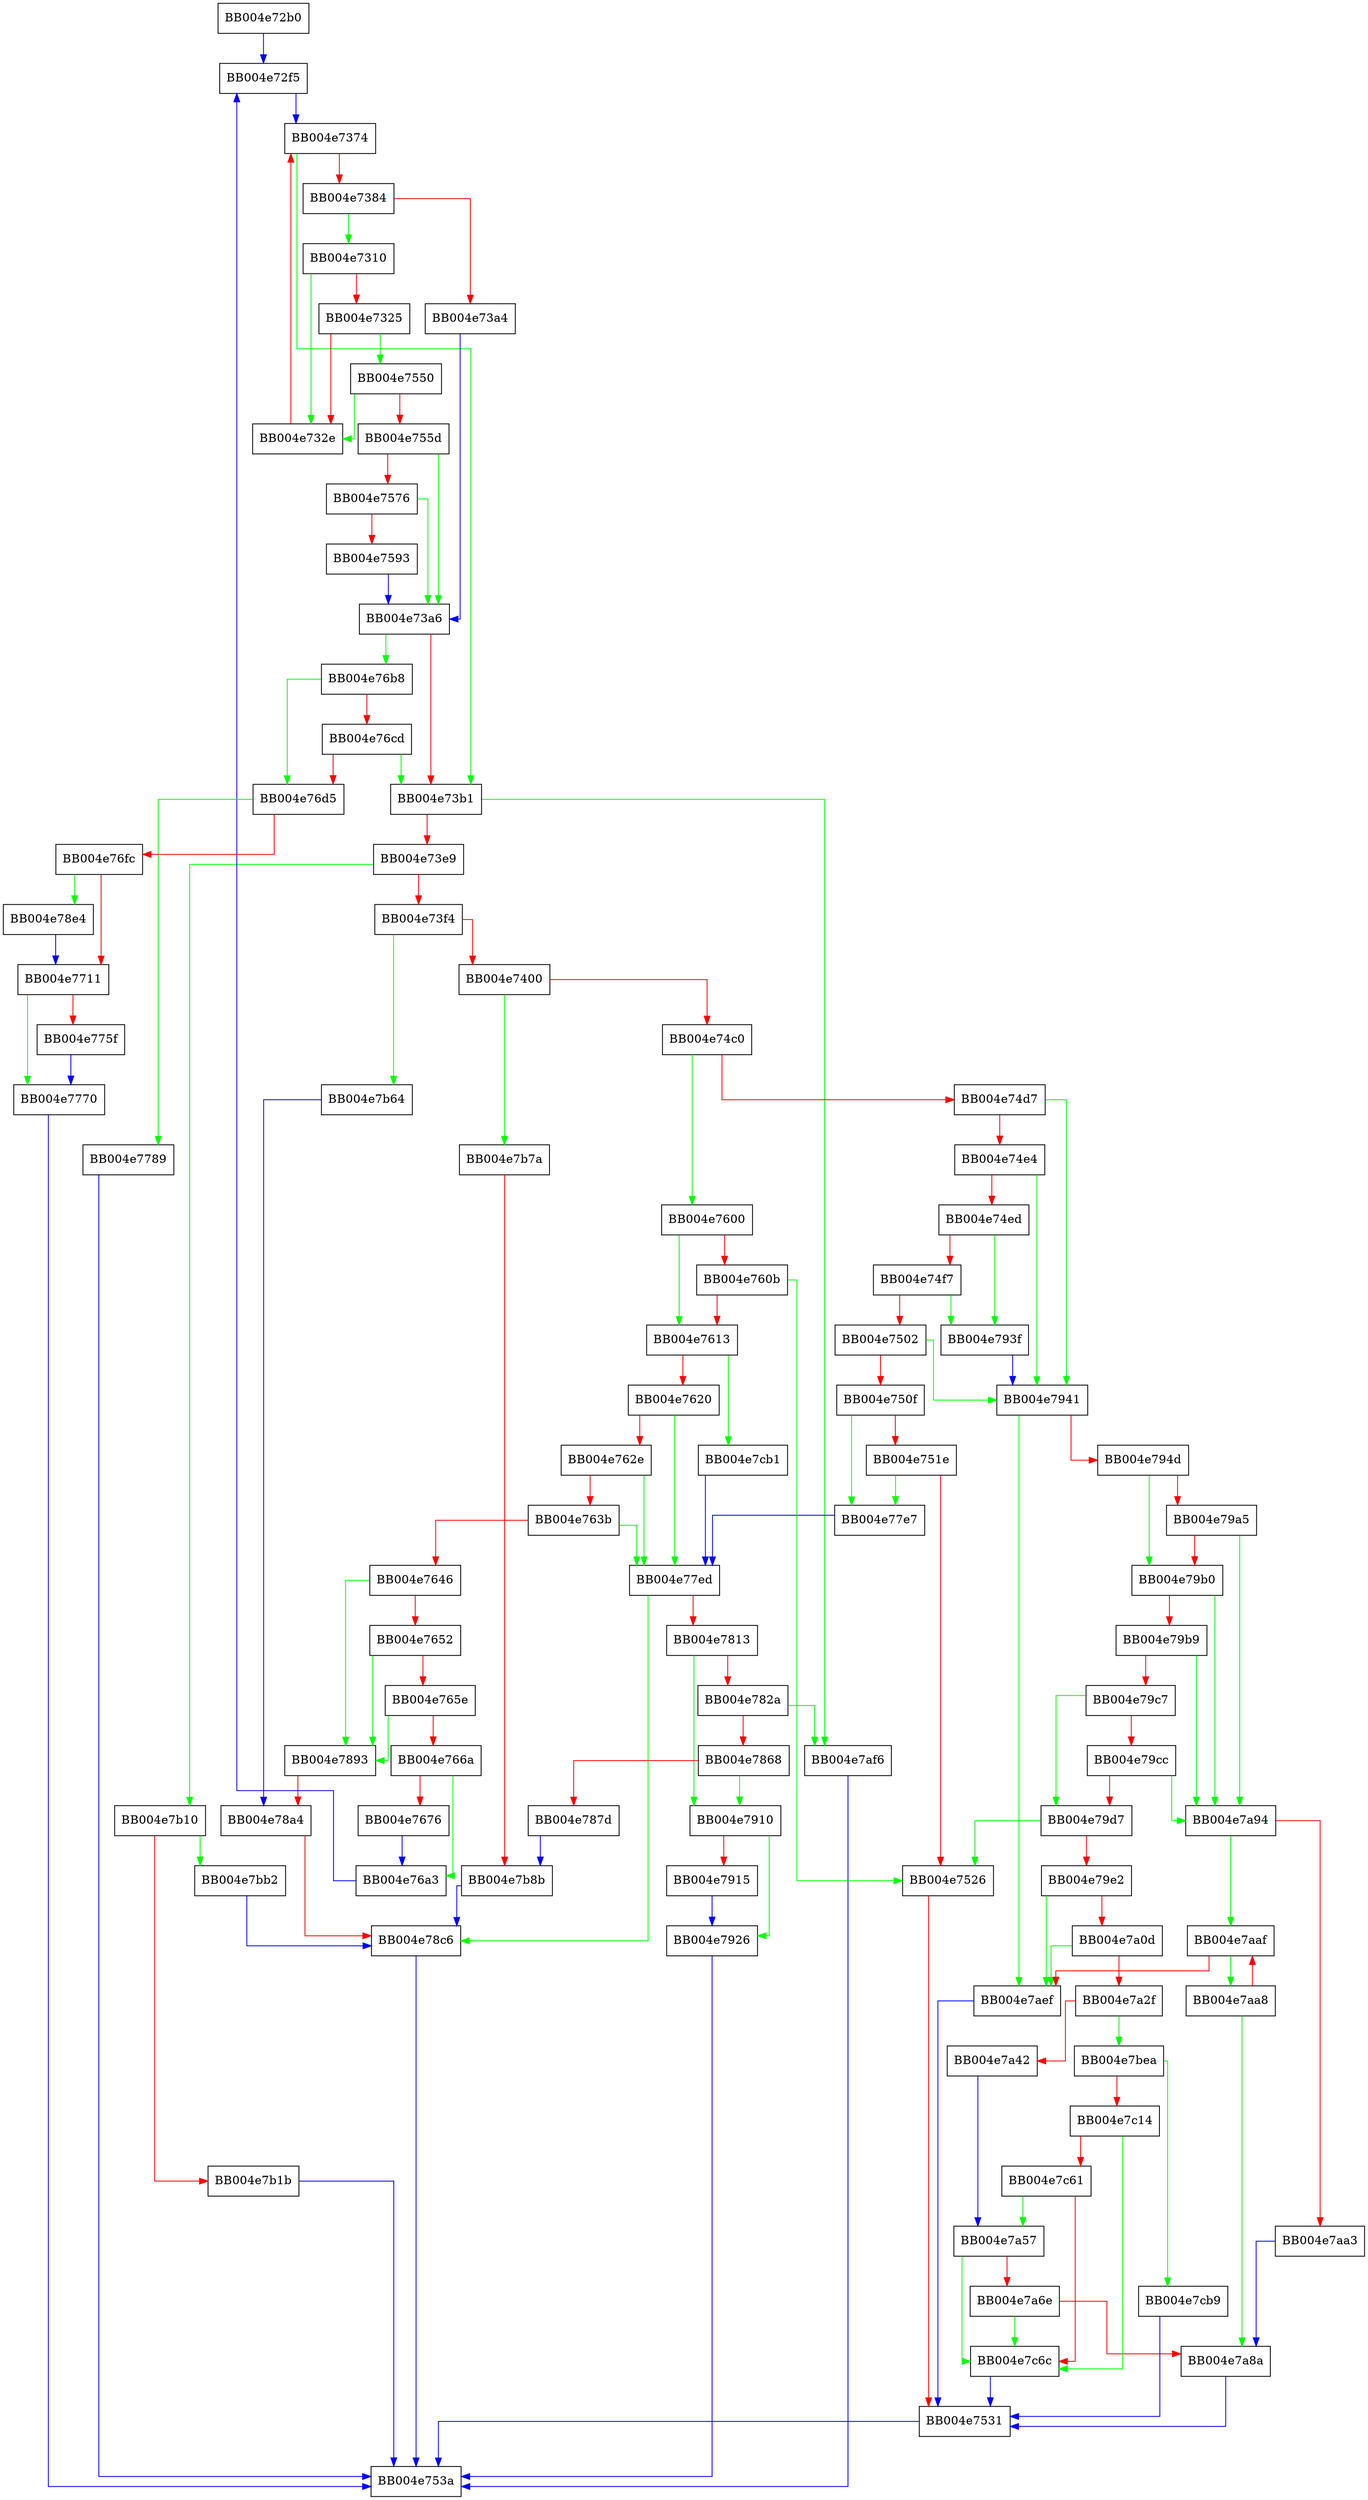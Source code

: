 digraph dtls_get_reassembled_message {
  node [shape="box"];
  graph [splines=ortho];
  BB004e72b0 -> BB004e72f5 [color="blue"];
  BB004e72f5 -> BB004e7374 [color="blue"];
  BB004e7310 -> BB004e732e [color="green"];
  BB004e7310 -> BB004e7325 [color="red"];
  BB004e7325 -> BB004e7550 [color="green"];
  BB004e7325 -> BB004e732e [color="red"];
  BB004e732e -> BB004e7374 [color="red"];
  BB004e7374 -> BB004e73b1 [color="green"];
  BB004e7374 -> BB004e7384 [color="red"];
  BB004e7384 -> BB004e7310 [color="green"];
  BB004e7384 -> BB004e73a4 [color="red"];
  BB004e73a4 -> BB004e73a6 [color="blue"];
  BB004e73a6 -> BB004e76b8 [color="green"];
  BB004e73a6 -> BB004e73b1 [color="red"];
  BB004e73b1 -> BB004e7af6 [color="green"];
  BB004e73b1 -> BB004e73e9 [color="red"];
  BB004e73e9 -> BB004e7b10 [color="green"];
  BB004e73e9 -> BB004e73f4 [color="red"];
  BB004e73f4 -> BB004e7b64 [color="green"];
  BB004e73f4 -> BB004e7400 [color="red"];
  BB004e7400 -> BB004e7b7a [color="green"];
  BB004e7400 -> BB004e74c0 [color="red"];
  BB004e74c0 -> BB004e7600 [color="green"];
  BB004e74c0 -> BB004e74d7 [color="red"];
  BB004e74d7 -> BB004e7941 [color="green"];
  BB004e74d7 -> BB004e74e4 [color="red"];
  BB004e74e4 -> BB004e7941 [color="green"];
  BB004e74e4 -> BB004e74ed [color="red"];
  BB004e74ed -> BB004e793f [color="green"];
  BB004e74ed -> BB004e74f7 [color="red"];
  BB004e74f7 -> BB004e793f [color="green"];
  BB004e74f7 -> BB004e7502 [color="red"];
  BB004e7502 -> BB004e7941 [color="green"];
  BB004e7502 -> BB004e750f [color="red"];
  BB004e750f -> BB004e77e7 [color="green"];
  BB004e750f -> BB004e751e [color="red"];
  BB004e751e -> BB004e77e7 [color="green"];
  BB004e751e -> BB004e7526 [color="red"];
  BB004e7526 -> BB004e7531 [color="red"];
  BB004e7531 -> BB004e753a [color="blue"];
  BB004e7550 -> BB004e732e [color="green"];
  BB004e7550 -> BB004e755d [color="red"];
  BB004e755d -> BB004e73a6 [color="green"];
  BB004e755d -> BB004e7576 [color="red"];
  BB004e7576 -> BB004e73a6 [color="green"];
  BB004e7576 -> BB004e7593 [color="red"];
  BB004e7593 -> BB004e73a6 [color="blue"];
  BB004e7600 -> BB004e7613 [color="green"];
  BB004e7600 -> BB004e760b [color="red"];
  BB004e760b -> BB004e7526 [color="green"];
  BB004e760b -> BB004e7613 [color="red"];
  BB004e7613 -> BB004e7cb1 [color="green"];
  BB004e7613 -> BB004e7620 [color="red"];
  BB004e7620 -> BB004e77ed [color="green"];
  BB004e7620 -> BB004e762e [color="red"];
  BB004e762e -> BB004e77ed [color="green"];
  BB004e762e -> BB004e763b [color="red"];
  BB004e763b -> BB004e77ed [color="green"];
  BB004e763b -> BB004e7646 [color="red"];
  BB004e7646 -> BB004e7893 [color="green"];
  BB004e7646 -> BB004e7652 [color="red"];
  BB004e7652 -> BB004e7893 [color="green"];
  BB004e7652 -> BB004e765e [color="red"];
  BB004e765e -> BB004e7893 [color="green"];
  BB004e765e -> BB004e766a [color="red"];
  BB004e766a -> BB004e76a3 [color="green"];
  BB004e766a -> BB004e7676 [color="red"];
  BB004e7676 -> BB004e76a3 [color="blue"];
  BB004e76a3 -> BB004e72f5 [color="blue"];
  BB004e76b8 -> BB004e76d5 [color="green"];
  BB004e76b8 -> BB004e76cd [color="red"];
  BB004e76cd -> BB004e73b1 [color="green"];
  BB004e76cd -> BB004e76d5 [color="red"];
  BB004e76d5 -> BB004e7789 [color="green"];
  BB004e76d5 -> BB004e76fc [color="red"];
  BB004e76fc -> BB004e78e4 [color="green"];
  BB004e76fc -> BB004e7711 [color="red"];
  BB004e7711 -> BB004e7770 [color="green"];
  BB004e7711 -> BB004e775f [color="red"];
  BB004e775f -> BB004e7770 [color="blue"];
  BB004e7770 -> BB004e753a [color="blue"];
  BB004e7789 -> BB004e753a [color="blue"];
  BB004e77e7 -> BB004e77ed [color="blue"];
  BB004e77ed -> BB004e78c6 [color="green"];
  BB004e77ed -> BB004e7813 [color="red"];
  BB004e7813 -> BB004e7910 [color="green"];
  BB004e7813 -> BB004e782a [color="red"];
  BB004e782a -> BB004e7af6 [color="green"];
  BB004e782a -> BB004e7868 [color="red"];
  BB004e7868 -> BB004e7910 [color="green"];
  BB004e7868 -> BB004e787d [color="red"];
  BB004e787d -> BB004e7b8b [color="blue"];
  BB004e7893 -> BB004e78a4 [color="red"];
  BB004e78a4 -> BB004e78c6 [color="red"];
  BB004e78c6 -> BB004e753a [color="blue"];
  BB004e78e4 -> BB004e7711 [color="blue"];
  BB004e7910 -> BB004e7926 [color="green"];
  BB004e7910 -> BB004e7915 [color="red"];
  BB004e7915 -> BB004e7926 [color="blue"];
  BB004e7926 -> BB004e753a [color="blue"];
  BB004e793f -> BB004e7941 [color="blue"];
  BB004e7941 -> BB004e7aef [color="green"];
  BB004e7941 -> BB004e794d [color="red"];
  BB004e794d -> BB004e79b0 [color="green"];
  BB004e794d -> BB004e79a5 [color="red"];
  BB004e79a5 -> BB004e7a94 [color="green"];
  BB004e79a5 -> BB004e79b0 [color="red"];
  BB004e79b0 -> BB004e7a94 [color="green"];
  BB004e79b0 -> BB004e79b9 [color="red"];
  BB004e79b9 -> BB004e7a94 [color="green"];
  BB004e79b9 -> BB004e79c7 [color="red"];
  BB004e79c7 -> BB004e79d7 [color="green"];
  BB004e79c7 -> BB004e79cc [color="red"];
  BB004e79cc -> BB004e7a94 [color="green"];
  BB004e79cc -> BB004e79d7 [color="red"];
  BB004e79d7 -> BB004e7526 [color="green"];
  BB004e79d7 -> BB004e79e2 [color="red"];
  BB004e79e2 -> BB004e7aef [color="green"];
  BB004e79e2 -> BB004e7a0d [color="red"];
  BB004e7a0d -> BB004e7aef [color="green"];
  BB004e7a0d -> BB004e7a2f [color="red"];
  BB004e7a2f -> BB004e7bea [color="green"];
  BB004e7a2f -> BB004e7a42 [color="red"];
  BB004e7a42 -> BB004e7a57 [color="blue"];
  BB004e7a57 -> BB004e7c6c [color="green"];
  BB004e7a57 -> BB004e7a6e [color="red"];
  BB004e7a6e -> BB004e7c6c [color="green"];
  BB004e7a6e -> BB004e7a8a [color="red"];
  BB004e7a8a -> BB004e7531 [color="blue"];
  BB004e7a94 -> BB004e7aaf [color="green"];
  BB004e7a94 -> BB004e7aa3 [color="red"];
  BB004e7aa3 -> BB004e7a8a [color="blue"];
  BB004e7aa8 -> BB004e7a8a [color="green"];
  BB004e7aa8 -> BB004e7aaf [color="red"];
  BB004e7aaf -> BB004e7aa8 [color="green"];
  BB004e7aaf -> BB004e7aef [color="red"];
  BB004e7aef -> BB004e7531 [color="blue"];
  BB004e7af6 -> BB004e753a [color="blue"];
  BB004e7b10 -> BB004e7bb2 [color="green"];
  BB004e7b10 -> BB004e7b1b [color="red"];
  BB004e7b1b -> BB004e753a [color="blue"];
  BB004e7b64 -> BB004e78a4 [color="blue"];
  BB004e7b7a -> BB004e7b8b [color="red"];
  BB004e7b8b -> BB004e78c6 [color="blue"];
  BB004e7bb2 -> BB004e78c6 [color="blue"];
  BB004e7bea -> BB004e7cb9 [color="green"];
  BB004e7bea -> BB004e7c14 [color="red"];
  BB004e7c14 -> BB004e7c6c [color="green"];
  BB004e7c14 -> BB004e7c61 [color="red"];
  BB004e7c61 -> BB004e7a57 [color="green"];
  BB004e7c61 -> BB004e7c6c [color="red"];
  BB004e7c6c -> BB004e7531 [color="blue"];
  BB004e7cb1 -> BB004e77ed [color="blue"];
  BB004e7cb9 -> BB004e7531 [color="blue"];
}